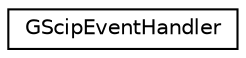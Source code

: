digraph "Graphical Class Hierarchy"
{
 // LATEX_PDF_SIZE
  edge [fontname="Helvetica",fontsize="10",labelfontname="Helvetica",labelfontsize="10"];
  node [fontname="Helvetica",fontsize="10",shape=record];
  rankdir="LR";
  Node0 [label="GScipEventHandler",height=0.2,width=0.4,color="black", fillcolor="white", style="filled",URL="$classoperations__research_1_1_g_scip_event_handler.html",tooltip=" "];
}
